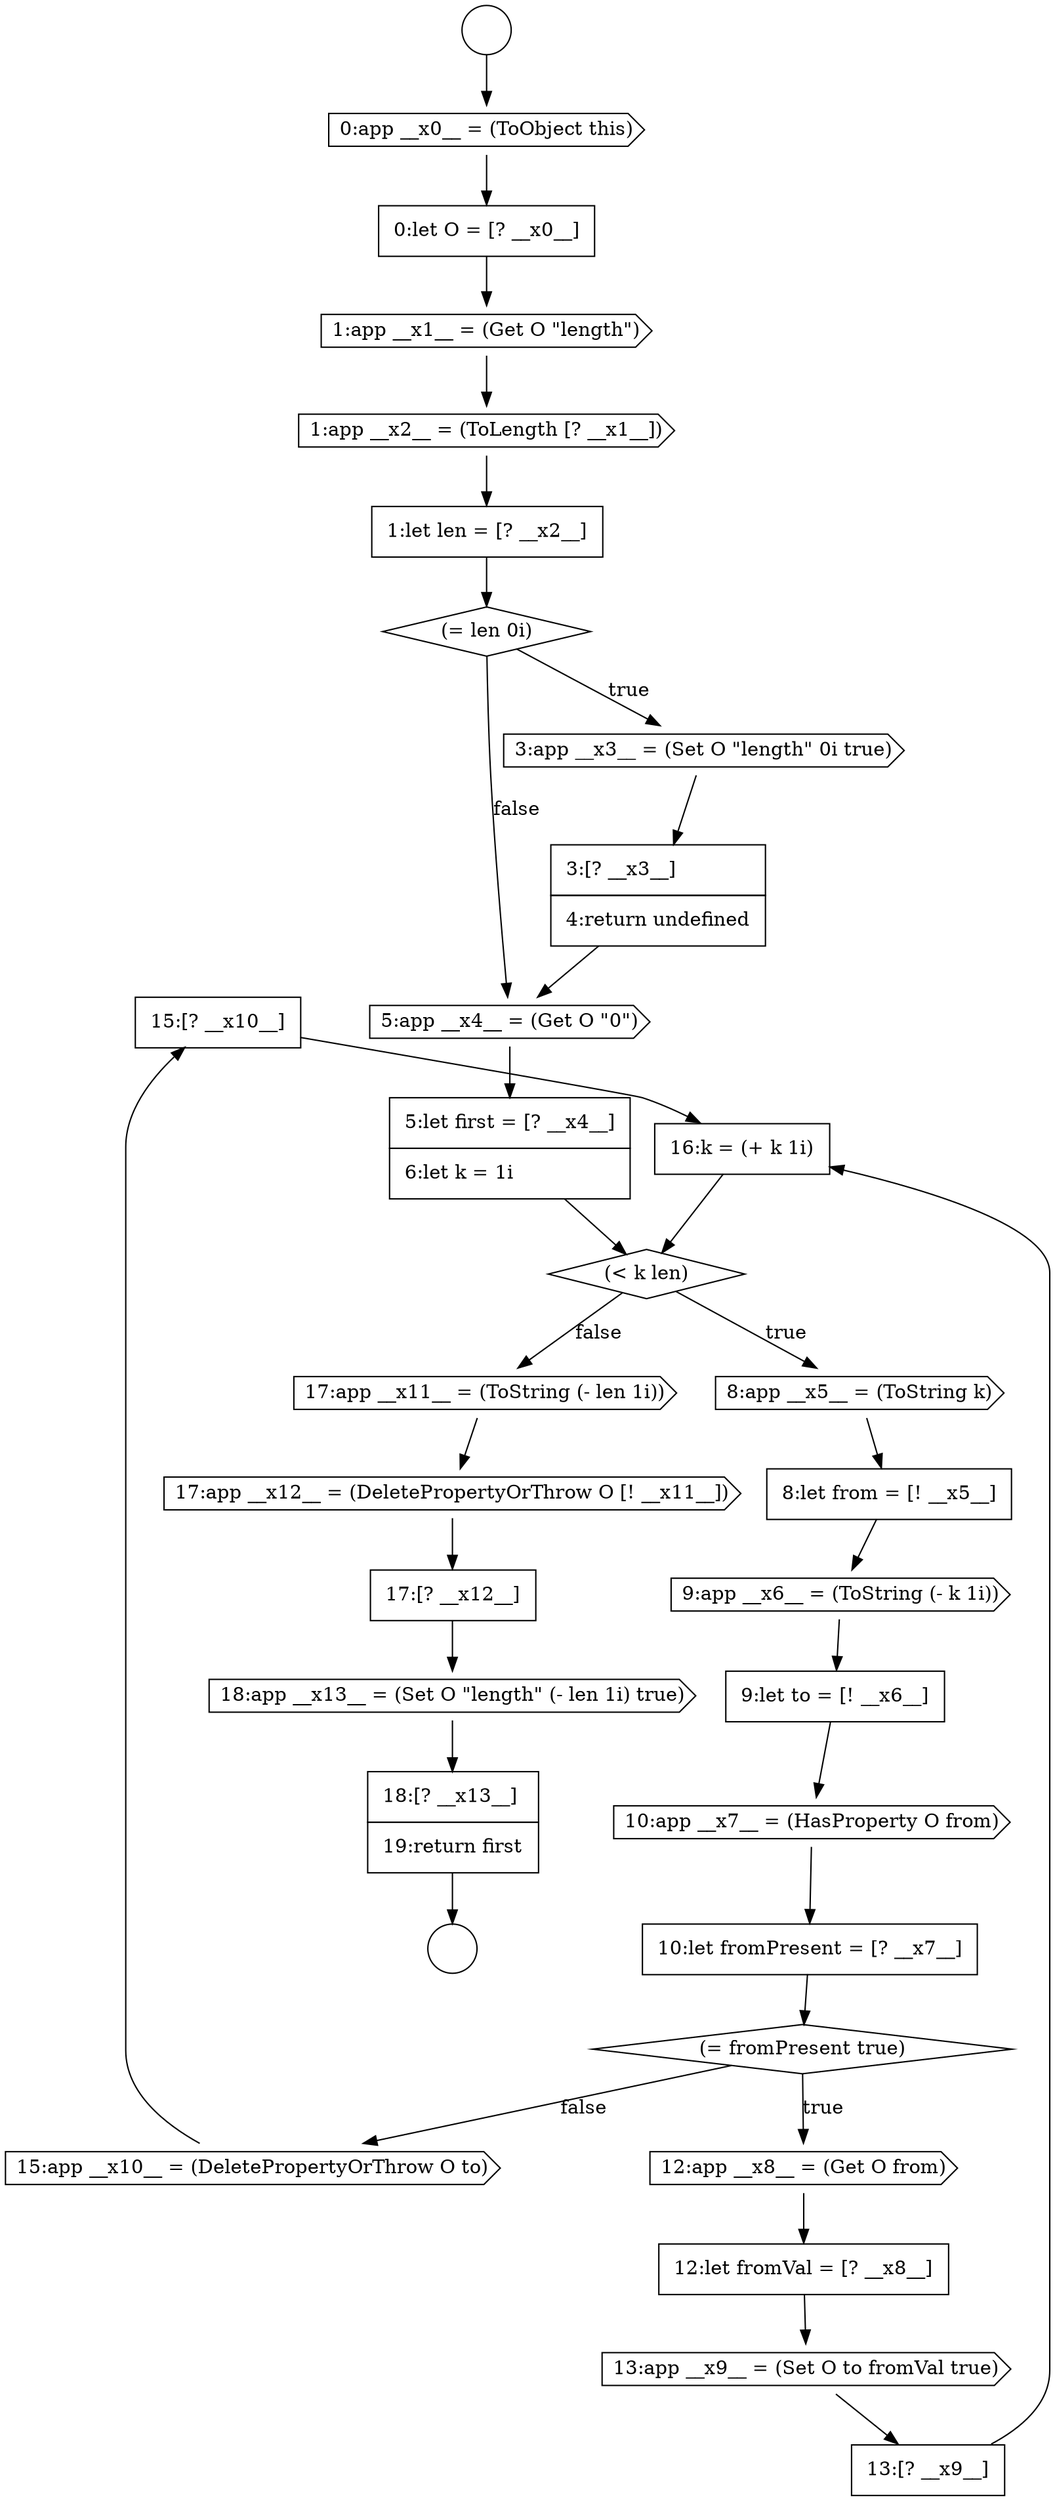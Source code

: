 digraph {
  node15170 [shape=none, margin=0, label=<<font color="black">
    <table border="0" cellborder="1" cellspacing="0" cellpadding="10">
      <tr><td align="left">15:[? __x10__]</td></tr>
    </table>
  </font>> color="black" fillcolor="white" style=filled]
  node15153 [shape=cds, label=<<font color="black">3:app __x3__ = (Set O &quot;length&quot; 0i true)</font>> color="black" fillcolor="white" style=filled]
  node15150 [shape=cds, label=<<font color="black">1:app __x2__ = (ToLength [? __x1__])</font>> color="black" fillcolor="white" style=filled]
  node15165 [shape=cds, label=<<font color="black">12:app __x8__ = (Get O from)</font>> color="black" fillcolor="white" style=filled]
  node15169 [shape=cds, label=<<font color="black">15:app __x10__ = (DeletePropertyOrThrow O to)</font>> color="black" fillcolor="white" style=filled]
  node15174 [shape=none, margin=0, label=<<font color="black">
    <table border="0" cellborder="1" cellspacing="0" cellpadding="10">
      <tr><td align="left">17:[? __x12__]</td></tr>
    </table>
  </font>> color="black" fillcolor="white" style=filled]
  node15151 [shape=none, margin=0, label=<<font color="black">
    <table border="0" cellborder="1" cellspacing="0" cellpadding="10">
      <tr><td align="left">1:let len = [? __x2__]</td></tr>
    </table>
  </font>> color="black" fillcolor="white" style=filled]
  node15147 [shape=cds, label=<<font color="black">0:app __x0__ = (ToObject this)</font>> color="black" fillcolor="white" style=filled]
  node15160 [shape=cds, label=<<font color="black">9:app __x6__ = (ToString (- k 1i))</font>> color="black" fillcolor="white" style=filled]
  node15155 [shape=cds, label=<<font color="black">5:app __x4__ = (Get O &quot;0&quot;)</font>> color="black" fillcolor="white" style=filled]
  node15173 [shape=cds, label=<<font color="black">17:app __x12__ = (DeletePropertyOrThrow O [! __x11__])</font>> color="black" fillcolor="white" style=filled]
  node15152 [shape=diamond, label=<<font color="black">(= len 0i)</font>> color="black" fillcolor="white" style=filled]
  node15163 [shape=none, margin=0, label=<<font color="black">
    <table border="0" cellborder="1" cellspacing="0" cellpadding="10">
      <tr><td align="left">10:let fromPresent = [? __x7__]</td></tr>
    </table>
  </font>> color="black" fillcolor="white" style=filled]
  node15148 [shape=none, margin=0, label=<<font color="black">
    <table border="0" cellborder="1" cellspacing="0" cellpadding="10">
      <tr><td align="left">0:let O = [? __x0__]</td></tr>
    </table>
  </font>> color="black" fillcolor="white" style=filled]
  node15176 [shape=none, margin=0, label=<<font color="black">
    <table border="0" cellborder="1" cellspacing="0" cellpadding="10">
      <tr><td align="left">18:[? __x13__]</td></tr>
      <tr><td align="left">19:return first</td></tr>
    </table>
  </font>> color="black" fillcolor="white" style=filled]
  node15172 [shape=cds, label=<<font color="black">17:app __x11__ = (ToString (- len 1i))</font>> color="black" fillcolor="white" style=filled]
  node15145 [shape=circle label=" " color="black" fillcolor="white" style=filled]
  node15158 [shape=cds, label=<<font color="black">8:app __x5__ = (ToString k)</font>> color="black" fillcolor="white" style=filled]
  node15175 [shape=cds, label=<<font color="black">18:app __x13__ = (Set O &quot;length&quot; (- len 1i) true)</font>> color="black" fillcolor="white" style=filled]
  node15171 [shape=none, margin=0, label=<<font color="black">
    <table border="0" cellborder="1" cellspacing="0" cellpadding="10">
      <tr><td align="left">16:k = (+ k 1i)</td></tr>
    </table>
  </font>> color="black" fillcolor="white" style=filled]
  node15146 [shape=circle label=" " color="black" fillcolor="white" style=filled]
  node15161 [shape=none, margin=0, label=<<font color="black">
    <table border="0" cellborder="1" cellspacing="0" cellpadding="10">
      <tr><td align="left">9:let to = [! __x6__]</td></tr>
    </table>
  </font>> color="black" fillcolor="white" style=filled]
  node15167 [shape=cds, label=<<font color="black">13:app __x9__ = (Set O to fromVal true)</font>> color="black" fillcolor="white" style=filled]
  node15156 [shape=none, margin=0, label=<<font color="black">
    <table border="0" cellborder="1" cellspacing="0" cellpadding="10">
      <tr><td align="left">5:let first = [? __x4__]</td></tr>
      <tr><td align="left">6:let k = 1i</td></tr>
    </table>
  </font>> color="black" fillcolor="white" style=filled]
  node15157 [shape=diamond, label=<<font color="black">(&lt; k len)</font>> color="black" fillcolor="white" style=filled]
  node15168 [shape=none, margin=0, label=<<font color="black">
    <table border="0" cellborder="1" cellspacing="0" cellpadding="10">
      <tr><td align="left">13:[? __x9__]</td></tr>
    </table>
  </font>> color="black" fillcolor="white" style=filled]
  node15162 [shape=cds, label=<<font color="black">10:app __x7__ = (HasProperty O from)</font>> color="black" fillcolor="white" style=filled]
  node15149 [shape=cds, label=<<font color="black">1:app __x1__ = (Get O &quot;length&quot;)</font>> color="black" fillcolor="white" style=filled]
  node15154 [shape=none, margin=0, label=<<font color="black">
    <table border="0" cellborder="1" cellspacing="0" cellpadding="10">
      <tr><td align="left">3:[? __x3__]</td></tr>
      <tr><td align="left">4:return undefined</td></tr>
    </table>
  </font>> color="black" fillcolor="white" style=filled]
  node15159 [shape=none, margin=0, label=<<font color="black">
    <table border="0" cellborder="1" cellspacing="0" cellpadding="10">
      <tr><td align="left">8:let from = [! __x5__]</td></tr>
    </table>
  </font>> color="black" fillcolor="white" style=filled]
  node15164 [shape=diamond, label=<<font color="black">(= fromPresent true)</font>> color="black" fillcolor="white" style=filled]
  node15166 [shape=none, margin=0, label=<<font color="black">
    <table border="0" cellborder="1" cellspacing="0" cellpadding="10">
      <tr><td align="left">12:let fromVal = [? __x8__]</td></tr>
    </table>
  </font>> color="black" fillcolor="white" style=filled]
  node15162 -> node15163 [ color="black"]
  node15147 -> node15148 [ color="black"]
  node15153 -> node15154 [ color="black"]
  node15164 -> node15165 [label=<<font color="black">true</font>> color="black"]
  node15164 -> node15169 [label=<<font color="black">false</font>> color="black"]
  node15166 -> node15167 [ color="black"]
  node15156 -> node15157 [ color="black"]
  node15172 -> node15173 [ color="black"]
  node15171 -> node15157 [ color="black"]
  node15155 -> node15156 [ color="black"]
  node15151 -> node15152 [ color="black"]
  node15158 -> node15159 [ color="black"]
  node15154 -> node15155 [ color="black"]
  node15170 -> node15171 [ color="black"]
  node15157 -> node15158 [label=<<font color="black">true</font>> color="black"]
  node15157 -> node15172 [label=<<font color="black">false</font>> color="black"]
  node15160 -> node15161 [ color="black"]
  node15152 -> node15153 [label=<<font color="black">true</font>> color="black"]
  node15152 -> node15155 [label=<<font color="black">false</font>> color="black"]
  node15174 -> node15175 [ color="black"]
  node15150 -> node15151 [ color="black"]
  node15176 -> node15146 [ color="black"]
  node15163 -> node15164 [ color="black"]
  node15148 -> node15149 [ color="black"]
  node15159 -> node15160 [ color="black"]
  node15175 -> node15176 [ color="black"]
  node15145 -> node15147 [ color="black"]
  node15169 -> node15170 [ color="black"]
  node15161 -> node15162 [ color="black"]
  node15167 -> node15168 [ color="black"]
  node15173 -> node15174 [ color="black"]
  node15165 -> node15166 [ color="black"]
  node15149 -> node15150 [ color="black"]
  node15168 -> node15171 [ color="black"]
}
